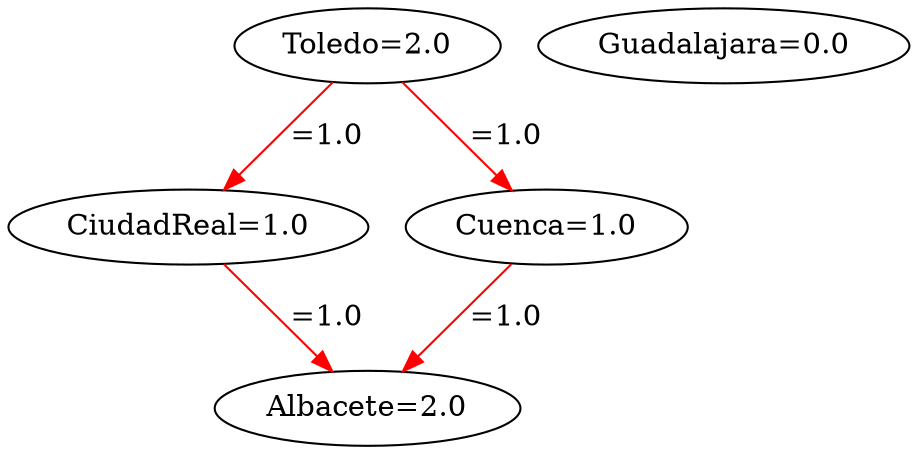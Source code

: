 strict digraph G {
  1 [ label="Toledo=2.0" ];
  2 [ label="CiudadReal=1.0" ];
  3 [ label="Cuenca=1.0" ];
  4 [ label="Guadalajara=0.0" ];
  5 [ label="Albacete=2.0" ];
  1 -> 2 [ label="=1.0" color="red" ];
  1 -> 3 [ label="=1.0" color="red" ];
  2 -> 5 [ label="=1.0" color="red" ];
  3 -> 5 [ label="=1.0" color="red" ];
}
